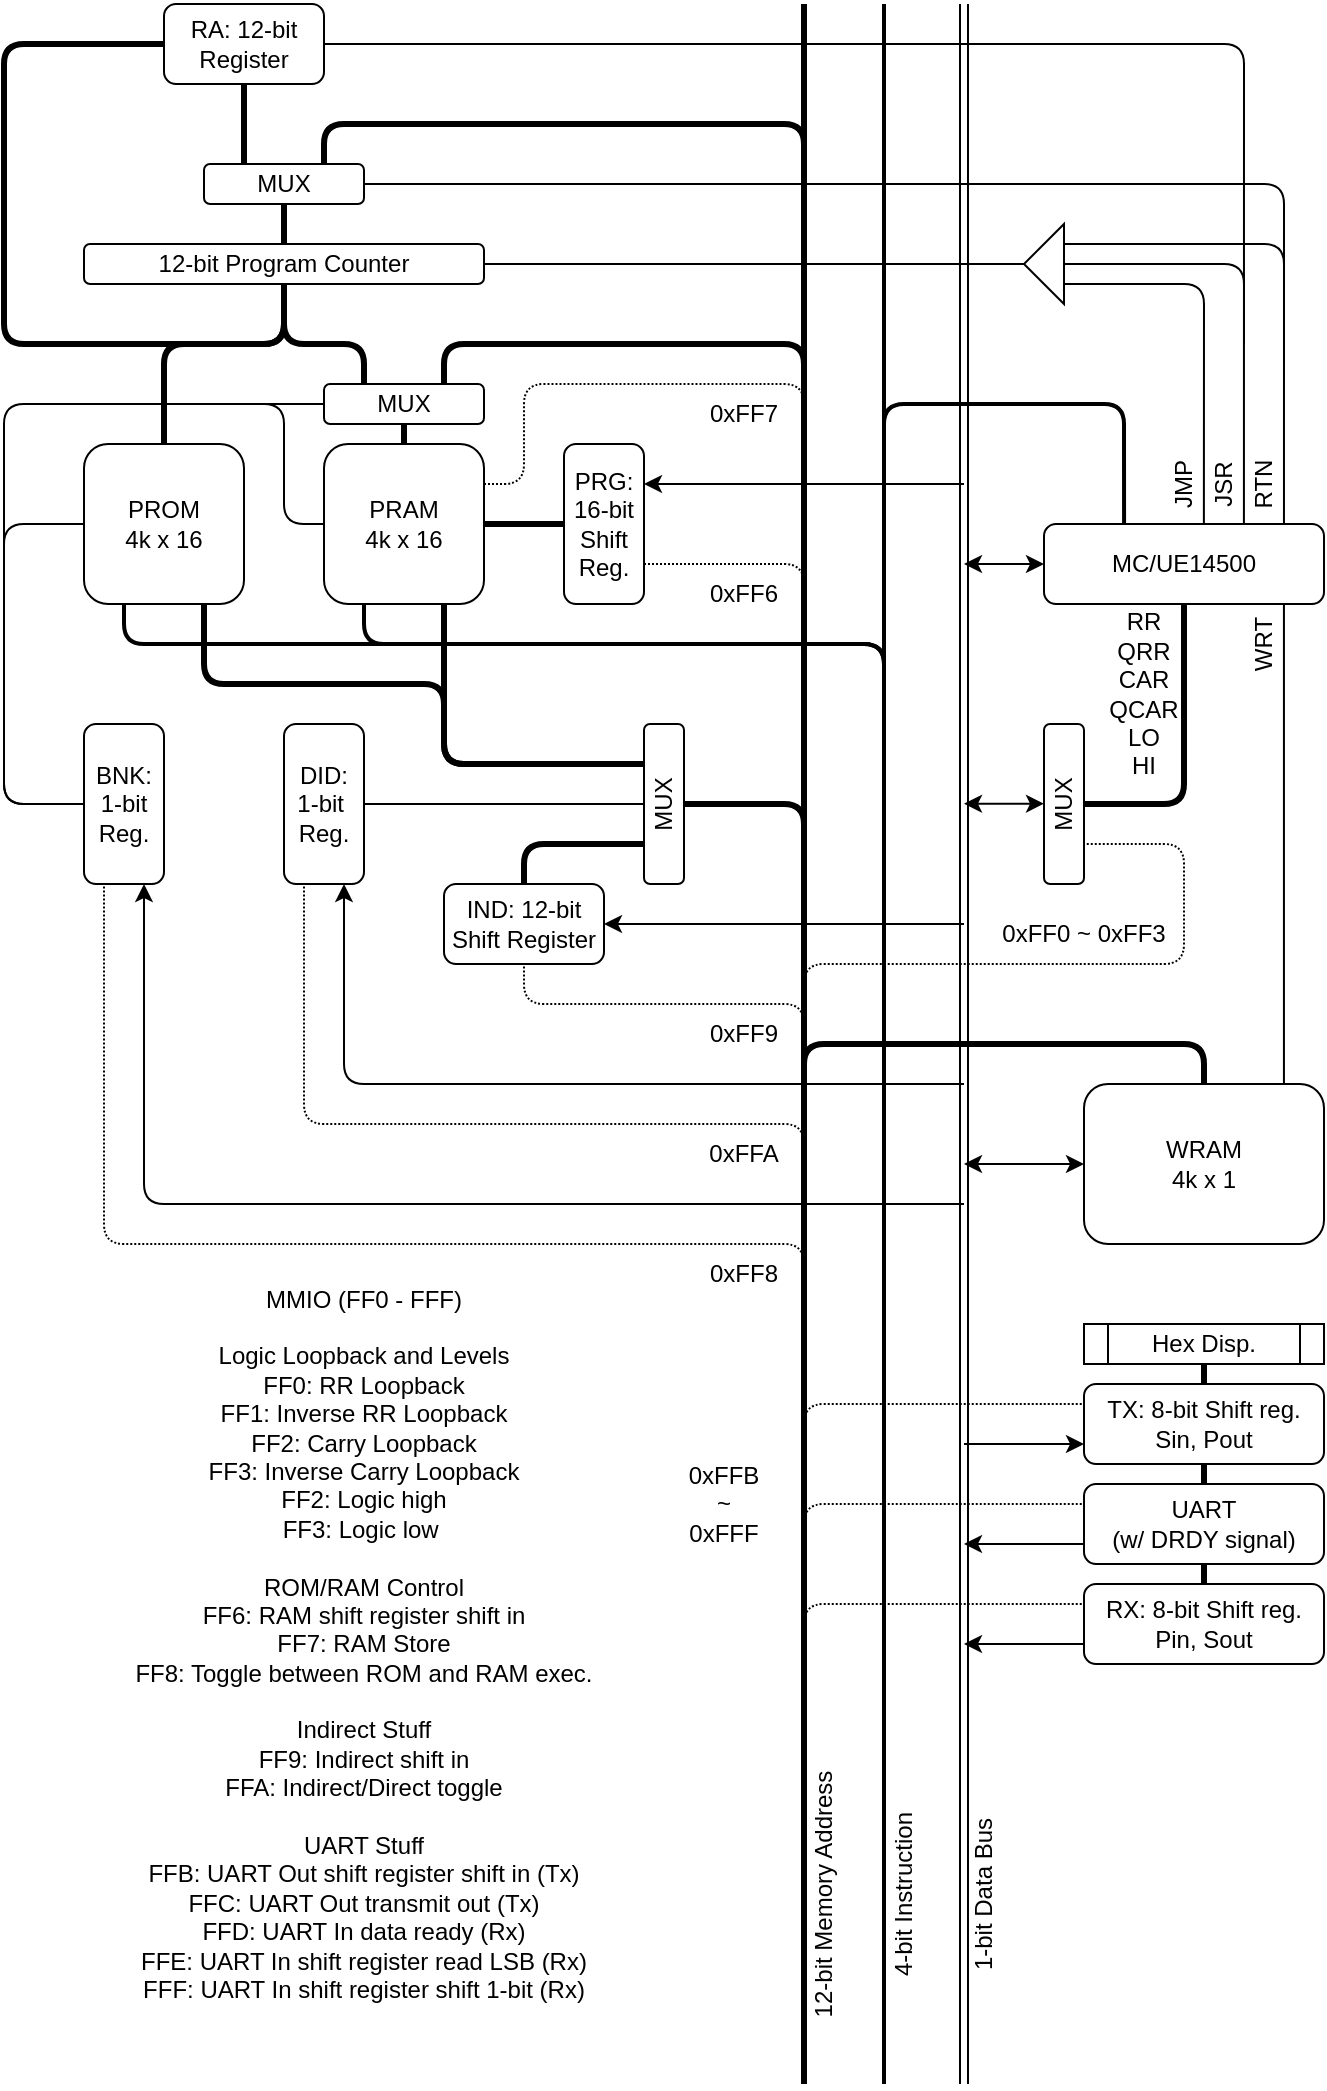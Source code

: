 <mxfile version="19.0.3" type="device"><diagram id="I-YkZ5LdBHCHRvH_3mA0" name="Page-1"><mxGraphModel dx="1422" dy="865" grid="1" gridSize="10" guides="1" tooltips="1" connect="1" arrows="1" fold="1" page="1" pageScale="1" pageWidth="1654" pageHeight="1169" math="0" shadow="0"><root><mxCell id="0"/><mxCell id="1" parent="0"/><mxCell id="tXuFLTujib4V-xZhIFWW-40" value="MMIO (FF0 - FFF)&lt;br&gt;&lt;br&gt;Logic Loopback and Levels&lt;br&gt;FF0: RR Loopback&lt;br&gt;FF1: Inverse RR Loopback&lt;br&gt;FF2: Carry Loopback&lt;br&gt;FF3: Inverse Carry Loopback&lt;br&gt;FF2: Logic high&lt;br&gt;FF3: Logic low&amp;nbsp;&lt;br&gt;&lt;br&gt;ROM/RAM Control&lt;br&gt;FF6: RAM shift register shift in&lt;br&gt;FF7: RAM Store&lt;br&gt;FF8: Toggle between ROM and RAM exec.&lt;br&gt;&lt;br&gt;Indirect Stuff&lt;br&gt;FF9: Indirect shift in&lt;br&gt;FFA: Indirect/Direct toggle&lt;br&gt;&lt;br&gt;UART Stuff&lt;br&gt;FFB: UART Out shift register shift in (Tx)&lt;br&gt;FFC: UART Out transmit out (Tx)&lt;br&gt;FFD: UART In data ready (Rx)&lt;br&gt;FFE: UART In shift register read LSB (Rx)&lt;br&gt;FFF: UART In shift register shift 1-bit (Rx)" style="text;html=1;strokeColor=none;fillColor=none;align=center;verticalAlign=middle;whiteSpace=wrap;rounded=0;" parent="1" vertex="1"><mxGeometry x="350" y="700" width="260" height="360" as="geometry"/></mxCell><mxCell id="Zpc0e7x7zAjpCcmB9SvX-1" value="PROM&lt;br&gt;4k x 16" style="rounded=1;whiteSpace=wrap;html=1;" parent="1" vertex="1"><mxGeometry x="340" y="280" width="80" height="80" as="geometry"/></mxCell><mxCell id="Zpc0e7x7zAjpCcmB9SvX-3" value="PRAM&lt;br&gt;4k x 16" style="rounded=1;whiteSpace=wrap;html=1;" parent="1" vertex="1"><mxGeometry x="460" y="280" width="80" height="80" as="geometry"/></mxCell><mxCell id="Zpc0e7x7zAjpCcmB9SvX-5" value="12-bit Program Counter" style="rounded=1;whiteSpace=wrap;html=1;" parent="1" vertex="1"><mxGeometry x="340" y="180" width="200" height="20" as="geometry"/></mxCell><mxCell id="Zpc0e7x7zAjpCcmB9SvX-7" value="RA: 12-bit Register" style="rounded=1;whiteSpace=wrap;html=1;" parent="1" vertex="1"><mxGeometry x="380" y="60" width="80" height="40" as="geometry"/></mxCell><mxCell id="Zpc0e7x7zAjpCcmB9SvX-23" value="" style="endArrow=none;html=1;rounded=1;strokeWidth=2;" parent="1" edge="1"><mxGeometry width="50" height="50" relative="1" as="geometry"><mxPoint x="740" y="60" as="sourcePoint"/><mxPoint x="740" y="1100" as="targetPoint"/><Array as="points"/></mxGeometry></mxCell><mxCell id="Zpc0e7x7zAjpCcmB9SvX-24" value="4-bit Instruction" style="text;html=1;strokeColor=none;fillColor=none;align=center;verticalAlign=middle;whiteSpace=wrap;rounded=0;rotation=-90;" parent="1" vertex="1"><mxGeometry x="660" y="990" width="180" height="30" as="geometry"/></mxCell><mxCell id="Zpc0e7x7zAjpCcmB9SvX-25" value="IND: 12-bit Shift Register" style="rounded=1;whiteSpace=wrap;html=1;" parent="1" vertex="1"><mxGeometry x="520" y="500" width="80" height="40" as="geometry"/></mxCell><mxCell id="Zpc0e7x7zAjpCcmB9SvX-26" value="" style="endArrow=none;html=1;rounded=1;strokeWidth=3;" parent="1" edge="1"><mxGeometry width="50" height="50" relative="1" as="geometry"><mxPoint x="700" y="1100" as="sourcePoint"/><mxPoint x="700" y="60" as="targetPoint"/><Array as="points"/></mxGeometry></mxCell><mxCell id="Zpc0e7x7zAjpCcmB9SvX-27" value="12-bit Memory Address" style="text;html=1;strokeColor=none;fillColor=none;align=center;verticalAlign=middle;whiteSpace=wrap;rounded=0;rotation=-90;" parent="1" vertex="1"><mxGeometry x="620" y="990" width="180" height="30" as="geometry"/></mxCell><mxCell id="Zpc0e7x7zAjpCcmB9SvX-29" value="" style="shape=link;html=1;rounded=1;strokeWidth=1;" parent="1" edge="1"><mxGeometry width="100" relative="1" as="geometry"><mxPoint x="780" y="1100" as="sourcePoint"/><mxPoint x="780" y="60" as="targetPoint"/><Array as="points"/></mxGeometry></mxCell><mxCell id="Zpc0e7x7zAjpCcmB9SvX-30" value="1-bit Data Bus" style="text;html=1;strokeColor=none;fillColor=none;align=center;verticalAlign=middle;whiteSpace=wrap;rounded=0;rotation=-90;" parent="1" vertex="1"><mxGeometry x="700" y="990" width="180" height="30" as="geometry"/></mxCell><mxCell id="Zpc0e7x7zAjpCcmB9SvX-33" value="" style="endArrow=none;html=1;rounded=1;strokeWidth=3;entryX=0.5;entryY=1;entryDx=0;entryDy=0;exitX=0.5;exitY=0;exitDx=0;exitDy=0;" parent="1" source="Zpc0e7x7zAjpCcmB9SvX-1" target="Zpc0e7x7zAjpCcmB9SvX-5" edge="1"><mxGeometry width="50" height="50" relative="1" as="geometry"><mxPoint x="310" y="200" as="sourcePoint"/><mxPoint x="360" y="150" as="targetPoint"/><Array as="points"><mxPoint x="380" y="230"/><mxPoint x="440" y="230"/></Array></mxGeometry></mxCell><mxCell id="Zpc0e7x7zAjpCcmB9SvX-34" value="" style="endArrow=none;html=1;rounded=1;strokeWidth=3;entryX=0.5;entryY=1;entryDx=0;entryDy=0;exitX=0.25;exitY=0;exitDx=0;exitDy=0;" parent="1" source="Zpc0e7x7zAjpCcmB9SvX-35" target="Zpc0e7x7zAjpCcmB9SvX-5" edge="1"><mxGeometry width="50" height="50" relative="1" as="geometry"><mxPoint x="480" y="240" as="sourcePoint"/><mxPoint x="420" y="220" as="targetPoint"/><Array as="points"><mxPoint x="480" y="230"/><mxPoint x="440" y="230"/></Array></mxGeometry></mxCell><mxCell id="Zpc0e7x7zAjpCcmB9SvX-35" value="MUX" style="rounded=1;whiteSpace=wrap;html=1;" parent="1" vertex="1"><mxGeometry x="460" y="250" width="80" height="20" as="geometry"/></mxCell><mxCell id="Zpc0e7x7zAjpCcmB9SvX-36" value="" style="endArrow=none;html=1;rounded=1;strokeWidth=3;entryX=0.5;entryY=1;entryDx=0;entryDy=0;" parent="1" source="Zpc0e7x7zAjpCcmB9SvX-3" target="Zpc0e7x7zAjpCcmB9SvX-35" edge="1"><mxGeometry width="50" height="50" relative="1" as="geometry"><mxPoint x="400" y="270" as="sourcePoint"/><mxPoint x="450" y="220" as="targetPoint"/></mxGeometry></mxCell><mxCell id="Zpc0e7x7zAjpCcmB9SvX-37" value="" style="endArrow=none;html=1;rounded=1;strokeWidth=3;exitX=0.75;exitY=0;exitDx=0;exitDy=0;" parent="1" source="Zpc0e7x7zAjpCcmB9SvX-35" edge="1"><mxGeometry width="50" height="50" relative="1" as="geometry"><mxPoint x="670" y="270" as="sourcePoint"/><mxPoint x="700" y="250" as="targetPoint"/><Array as="points"><mxPoint x="520" y="230"/><mxPoint x="700" y="230"/></Array></mxGeometry></mxCell><mxCell id="Zpc0e7x7zAjpCcmB9SvX-38" value="MUX" style="rounded=1;whiteSpace=wrap;html=1;" parent="1" vertex="1"><mxGeometry x="400" y="140" width="80" height="20" as="geometry"/></mxCell><mxCell id="Zpc0e7x7zAjpCcmB9SvX-39" value="" style="endArrow=none;html=1;rounded=1;strokeWidth=3;exitX=0.75;exitY=0;exitDx=0;exitDy=0;" parent="1" source="Zpc0e7x7zAjpCcmB9SvX-38" edge="1"><mxGeometry width="50" height="50" relative="1" as="geometry"><mxPoint x="610" y="240" as="sourcePoint"/><mxPoint x="700" y="160" as="targetPoint"/><Array as="points"><mxPoint x="460" y="120"/><mxPoint x="700" y="120"/></Array></mxGeometry></mxCell><mxCell id="Zpc0e7x7zAjpCcmB9SvX-40" value="" style="endArrow=none;html=1;rounded=1;strokeWidth=3;entryX=0.5;entryY=1;entryDx=0;entryDy=0;" parent="1" source="Zpc0e7x7zAjpCcmB9SvX-5" target="Zpc0e7x7zAjpCcmB9SvX-38" edge="1"><mxGeometry width="50" height="50" relative="1" as="geometry"><mxPoint x="530" y="240" as="sourcePoint"/><mxPoint x="580" y="190" as="targetPoint"/></mxGeometry></mxCell><mxCell id="Zpc0e7x7zAjpCcmB9SvX-41" value="" style="endArrow=none;html=1;rounded=1;strokeWidth=3;entryX=0.5;entryY=1;entryDx=0;entryDy=0;exitX=0;exitY=0.5;exitDx=0;exitDy=0;" parent="1" source="Zpc0e7x7zAjpCcmB9SvX-7" target="Zpc0e7x7zAjpCcmB9SvX-5" edge="1"><mxGeometry width="50" height="50" relative="1" as="geometry"><mxPoint x="360" y="230" as="sourcePoint"/><mxPoint x="300" y="290" as="targetPoint"/><Array as="points"><mxPoint x="300" y="80"/><mxPoint x="300" y="230"/><mxPoint x="440" y="230"/></Array></mxGeometry></mxCell><mxCell id="Zpc0e7x7zAjpCcmB9SvX-43" value="BNK:&lt;br&gt;1-bit Reg." style="rounded=1;whiteSpace=wrap;html=1;" parent="1" vertex="1"><mxGeometry x="340" y="420" width="40" height="80" as="geometry"/></mxCell><mxCell id="Zpc0e7x7zAjpCcmB9SvX-46" value="" style="endArrow=classic;html=1;rounded=1;strokeWidth=1;entryX=1;entryY=0.5;entryDx=0;entryDy=0;" parent="1" target="Zpc0e7x7zAjpCcmB9SvX-25" edge="1"><mxGeometry width="50" height="50" relative="1" as="geometry"><mxPoint x="780" y="520" as="sourcePoint"/><mxPoint x="790" y="420" as="targetPoint"/><Array as="points"/></mxGeometry></mxCell><mxCell id="Zpc0e7x7zAjpCcmB9SvX-47" value="" style="endArrow=none;html=1;rounded=1;strokeWidth=2;entryX=0.25;entryY=1;entryDx=0;entryDy=0;" parent="1" target="Zpc0e7x7zAjpCcmB9SvX-3" edge="1"><mxGeometry width="50" height="50" relative="1" as="geometry"><mxPoint x="740" y="440" as="sourcePoint"/><mxPoint x="790" y="320" as="targetPoint"/><Array as="points"><mxPoint x="740" y="380"/><mxPoint x="480" y="380"/></Array></mxGeometry></mxCell><mxCell id="Zpc0e7x7zAjpCcmB9SvX-48" value="" style="endArrow=none;html=1;rounded=1;strokeWidth=2;entryX=0.25;entryY=1;entryDx=0;entryDy=0;" parent="1" target="Zpc0e7x7zAjpCcmB9SvX-1" edge="1"><mxGeometry width="50" height="50" relative="1" as="geometry"><mxPoint x="740" y="440" as="sourcePoint"/><mxPoint x="790" y="320" as="targetPoint"/><Array as="points"><mxPoint x="740" y="380"/><mxPoint x="360" y="380"/></Array></mxGeometry></mxCell><mxCell id="Zpc0e7x7zAjpCcmB9SvX-49" value="" style="endArrow=none;html=1;rounded=1;strokeWidth=3;entryX=0.75;entryY=1;entryDx=0;entryDy=0;exitX=0;exitY=0.25;exitDx=0;exitDy=0;" parent="1" source="Zpc0e7x7zAjpCcmB9SvX-50" target="Zpc0e7x7zAjpCcmB9SvX-3" edge="1"><mxGeometry width="50" height="50" relative="1" as="geometry"><mxPoint x="540" y="440" as="sourcePoint"/><mxPoint x="670" y="320" as="targetPoint"/><Array as="points"><mxPoint x="520" y="440"/></Array></mxGeometry></mxCell><mxCell id="Zpc0e7x7zAjpCcmB9SvX-50" value="MUX" style="rounded=1;whiteSpace=wrap;html=1;horizontal=0;" parent="1" vertex="1"><mxGeometry x="620" y="420" width="20" height="80" as="geometry"/></mxCell><mxCell id="Zpc0e7x7zAjpCcmB9SvX-51" value="" style="endArrow=none;html=1;rounded=1;strokeWidth=3;entryX=0;entryY=0.25;entryDx=0;entryDy=0;exitX=0.75;exitY=1;exitDx=0;exitDy=0;" parent="1" source="Zpc0e7x7zAjpCcmB9SvX-1" target="Zpc0e7x7zAjpCcmB9SvX-50" edge="1"><mxGeometry width="50" height="50" relative="1" as="geometry"><mxPoint x="620" y="370" as="sourcePoint"/><mxPoint x="670" y="320" as="targetPoint"/><Array as="points"><mxPoint x="400" y="400"/><mxPoint x="520" y="400"/><mxPoint x="520" y="440"/></Array></mxGeometry></mxCell><mxCell id="Zpc0e7x7zAjpCcmB9SvX-52" value="" style="endArrow=none;html=1;rounded=1;strokeWidth=3;entryX=0.5;entryY=0;entryDx=0;entryDy=0;exitX=0;exitY=0.75;exitDx=0;exitDy=0;" parent="1" source="Zpc0e7x7zAjpCcmB9SvX-50" target="Zpc0e7x7zAjpCcmB9SvX-25" edge="1"><mxGeometry width="50" height="50" relative="1" as="geometry"><mxPoint x="720" y="370" as="sourcePoint"/><mxPoint x="770" y="320" as="targetPoint"/><Array as="points"><mxPoint x="560" y="480"/></Array></mxGeometry></mxCell><mxCell id="Zpc0e7x7zAjpCcmB9SvX-53" value="" style="endArrow=none;html=1;rounded=1;strokeWidth=3;exitX=1;exitY=0.5;exitDx=0;exitDy=0;" parent="1" source="Zpc0e7x7zAjpCcmB9SvX-50" edge="1"><mxGeometry width="50" height="50" relative="1" as="geometry"><mxPoint x="740" y="370" as="sourcePoint"/><mxPoint x="700" y="480" as="targetPoint"/><Array as="points"><mxPoint x="700" y="460"/></Array></mxGeometry></mxCell><mxCell id="Zpc0e7x7zAjpCcmB9SvX-54" value="MC/UE14500" style="rounded=1;whiteSpace=wrap;html=1;" parent="1" vertex="1"><mxGeometry x="820" y="320" width="140" height="40" as="geometry"/></mxCell><mxCell id="Zpc0e7x7zAjpCcmB9SvX-55" value="" style="endArrow=classic;startArrow=classic;html=1;strokeWidth=1;entryX=0;entryY=0.5;entryDx=0;entryDy=0;" parent="1" target="Zpc0e7x7zAjpCcmB9SvX-54" edge="1"><mxGeometry width="50" height="50" relative="1" as="geometry"><mxPoint x="780" y="340" as="sourcePoint"/><mxPoint x="110" y="110" as="targetPoint"/></mxGeometry></mxCell><mxCell id="Zpc0e7x7zAjpCcmB9SvX-57" value="" style="endArrow=none;html=1;rounded=1;strokeWidth=1;entryX=1;entryY=0.5;entryDx=0;entryDy=0;exitX=0.857;exitY=0;exitDx=0;exitDy=0;exitPerimeter=0;" parent="1" source="Zpc0e7x7zAjpCcmB9SvX-54" target="Zpc0e7x7zAjpCcmB9SvX-38" edge="1"><mxGeometry width="50" height="50" relative="1" as="geometry"><mxPoint x="940" y="310" as="sourcePoint"/><mxPoint x="510" y="120" as="targetPoint"/><Array as="points"><mxPoint x="940" y="150"/></Array></mxGeometry></mxCell><mxCell id="Zpc0e7x7zAjpCcmB9SvX-58" value="" style="triangle;whiteSpace=wrap;html=1;rotation=-180;" parent="1" vertex="1"><mxGeometry x="810" y="170" width="20" height="40" as="geometry"/></mxCell><mxCell id="Zpc0e7x7zAjpCcmB9SvX-59" value="" style="endArrow=none;html=1;rounded=1;strokeWidth=1;exitX=1;exitY=0.5;exitDx=0;exitDy=0;" parent="1" source="Zpc0e7x7zAjpCcmB9SvX-5" target="Zpc0e7x7zAjpCcmB9SvX-58" edge="1"><mxGeometry width="50" height="50" relative="1" as="geometry"><mxPoint x="460" y="170" as="sourcePoint"/><mxPoint x="510" y="120" as="targetPoint"/></mxGeometry></mxCell><mxCell id="Zpc0e7x7zAjpCcmB9SvX-60" value="" style="endArrow=none;html=1;rounded=1;strokeWidth=1;entryX=0;entryY=0.75;entryDx=0;entryDy=0;" parent="1" target="Zpc0e7x7zAjpCcmB9SvX-58" edge="1"><mxGeometry width="50" height="50" relative="1" as="geometry"><mxPoint x="940" y="240" as="sourcePoint"/><mxPoint x="930" y="190" as="targetPoint"/><Array as="points"><mxPoint x="940" y="180"/></Array></mxGeometry></mxCell><mxCell id="Zpc0e7x7zAjpCcmB9SvX-61" value="" style="endArrow=none;html=1;rounded=1;strokeWidth=3;entryX=0.25;entryY=0;entryDx=0;entryDy=0;exitX=0.5;exitY=1;exitDx=0;exitDy=0;" parent="1" source="Zpc0e7x7zAjpCcmB9SvX-7" target="Zpc0e7x7zAjpCcmB9SvX-38" edge="1"><mxGeometry width="50" height="50" relative="1" as="geometry"><mxPoint x="430" y="220" as="sourcePoint"/><mxPoint x="480" y="170" as="targetPoint"/></mxGeometry></mxCell><mxCell id="Zpc0e7x7zAjpCcmB9SvX-62" value="" style="endArrow=none;html=1;rounded=1;strokeWidth=1;entryX=1;entryY=0.5;entryDx=0;entryDy=0;exitX=0.714;exitY=0;exitDx=0;exitDy=0;exitPerimeter=0;" parent="1" source="Zpc0e7x7zAjpCcmB9SvX-54" target="Zpc0e7x7zAjpCcmB9SvX-7" edge="1"><mxGeometry width="50" height="50" relative="1" as="geometry"><mxPoint x="920" y="310" as="sourcePoint"/><mxPoint x="600" y="170" as="targetPoint"/><Array as="points"><mxPoint x="920" y="80"/></Array></mxGeometry></mxCell><mxCell id="Zpc0e7x7zAjpCcmB9SvX-63" value="" style="endArrow=none;html=1;rounded=1;strokeWidth=1;entryX=0;entryY=0.5;entryDx=0;entryDy=0;" parent="1" target="Zpc0e7x7zAjpCcmB9SvX-58" edge="1"><mxGeometry width="50" height="50" relative="1" as="geometry"><mxPoint x="920" y="230" as="sourcePoint"/><mxPoint x="810" y="200" as="targetPoint"/><Array as="points"><mxPoint x="920" y="190"/></Array></mxGeometry></mxCell><mxCell id="Zpc0e7x7zAjpCcmB9SvX-64" value="" style="endArrow=none;html=1;rounded=1;strokeWidth=1;entryX=0;entryY=0.25;entryDx=0;entryDy=0;exitX=0.571;exitY=0;exitDx=0;exitDy=0;exitPerimeter=0;" parent="1" source="Zpc0e7x7zAjpCcmB9SvX-54" target="Zpc0e7x7zAjpCcmB9SvX-58" edge="1"><mxGeometry width="50" height="50" relative="1" as="geometry"><mxPoint x="900" y="310" as="sourcePoint"/><mxPoint x="810" y="200" as="targetPoint"/><Array as="points"><mxPoint x="900" y="200"/></Array></mxGeometry></mxCell><mxCell id="Zpc0e7x7zAjpCcmB9SvX-65" value="JMP" style="text;html=1;strokeColor=none;fillColor=none;align=center;verticalAlign=middle;whiteSpace=wrap;rounded=0;rotation=-90;" parent="1" vertex="1"><mxGeometry x="870" y="290" width="40" height="20" as="geometry"/></mxCell><mxCell id="Zpc0e7x7zAjpCcmB9SvX-66" value="JSR" style="text;html=1;strokeColor=none;fillColor=none;align=center;verticalAlign=middle;whiteSpace=wrap;rounded=0;rotation=-90;" parent="1" vertex="1"><mxGeometry x="890" y="290" width="40" height="20" as="geometry"/></mxCell><mxCell id="Zpc0e7x7zAjpCcmB9SvX-67" value="RTN" style="text;html=1;strokeColor=none;fillColor=none;align=center;verticalAlign=middle;whiteSpace=wrap;rounded=0;rotation=-90;" parent="1" vertex="1"><mxGeometry x="910" y="290" width="40" height="20" as="geometry"/></mxCell><mxCell id="Zpc0e7x7zAjpCcmB9SvX-68" value="" style="endArrow=none;html=1;rounded=1;strokeWidth=1;exitX=0;exitY=0.5;exitDx=0;exitDy=0;entryX=0;entryY=0.5;entryDx=0;entryDy=0;" parent="1" source="Zpc0e7x7zAjpCcmB9SvX-43" target="Zpc0e7x7zAjpCcmB9SvX-1" edge="1"><mxGeometry width="50" height="50" relative="1" as="geometry"><mxPoint x="370" y="180" as="sourcePoint"/><mxPoint x="420" y="130" as="targetPoint"/><Array as="points"><mxPoint x="300" y="460"/><mxPoint x="300" y="320"/></Array></mxGeometry></mxCell><mxCell id="Zpc0e7x7zAjpCcmB9SvX-69" value="" style="endArrow=none;html=1;rounded=1;strokeWidth=1;entryX=0;entryY=0.5;entryDx=0;entryDy=0;exitX=0;exitY=0.5;exitDx=0;exitDy=0;" parent="1" source="Zpc0e7x7zAjpCcmB9SvX-43" target="Zpc0e7x7zAjpCcmB9SvX-35" edge="1"><mxGeometry width="50" height="50" relative="1" as="geometry"><mxPoint x="290" y="430" as="sourcePoint"/><mxPoint x="400" y="210" as="targetPoint"/><Array as="points"><mxPoint x="300" y="460"/><mxPoint x="300" y="260"/></Array></mxGeometry></mxCell><mxCell id="Zpc0e7x7zAjpCcmB9SvX-70" value="" style="endArrow=none;html=1;rounded=1;strokeWidth=1;entryX=0;entryY=0.5;entryDx=0;entryDy=0;" parent="1" target="Zpc0e7x7zAjpCcmB9SvX-3" edge="1"><mxGeometry width="50" height="50" relative="1" as="geometry"><mxPoint x="420" y="260" as="sourcePoint"/><mxPoint x="450" y="330" as="targetPoint"/><Array as="points"><mxPoint x="440" y="260"/><mxPoint x="440" y="320"/></Array></mxGeometry></mxCell><mxCell id="Zpc0e7x7zAjpCcmB9SvX-71" value="" style="endArrow=classic;html=1;rounded=1;strokeWidth=1;entryX=0.75;entryY=1;entryDx=0;entryDy=0;" parent="1" target="Zpc0e7x7zAjpCcmB9SvX-43" edge="1"><mxGeometry width="50" height="50" relative="1" as="geometry"><mxPoint x="780" y="660" as="sourcePoint"/><mxPoint x="540" y="410" as="targetPoint"/><Array as="points"><mxPoint x="370" y="660"/></Array></mxGeometry></mxCell><mxCell id="Zpc0e7x7zAjpCcmB9SvX-72" value="" style="endArrow=none;html=1;rounded=1;strokeWidth=1;entryX=0.25;entryY=1;entryDx=0;entryDy=0;dashed=1;dashPattern=1 1;" parent="1" target="Zpc0e7x7zAjpCcmB9SvX-43" edge="1"><mxGeometry width="50" height="50" relative="1" as="geometry"><mxPoint x="700" y="720" as="sourcePoint"/><mxPoint x="540" y="410" as="targetPoint"/><Array as="points"><mxPoint x="700" y="680"/><mxPoint x="350" y="680"/></Array></mxGeometry></mxCell><mxCell id="Zpc0e7x7zAjpCcmB9SvX-73" value="0xFF8" style="text;html=1;strokeColor=none;fillColor=none;align=center;verticalAlign=middle;whiteSpace=wrap;rounded=0;" parent="1" vertex="1"><mxGeometry x="640" y="680" width="60" height="30" as="geometry"/></mxCell><mxCell id="Zpc0e7x7zAjpCcmB9SvX-75" value="DID:&lt;br&gt;1-bit&amp;nbsp; Reg." style="rounded=1;whiteSpace=wrap;html=1;" parent="1" vertex="1"><mxGeometry x="440" y="420" width="40" height="80" as="geometry"/></mxCell><mxCell id="Zpc0e7x7zAjpCcmB9SvX-76" value="" style="endArrow=none;html=1;rounded=1;strokeWidth=1;entryX=0;entryY=0.5;entryDx=0;entryDy=0;exitX=1;exitY=0.5;exitDx=0;exitDy=0;" parent="1" source="Zpc0e7x7zAjpCcmB9SvX-75" target="Zpc0e7x7zAjpCcmB9SvX-50" edge="1"><mxGeometry width="50" height="50" relative="1" as="geometry"><mxPoint x="510" y="460" as="sourcePoint"/><mxPoint x="500" y="410" as="targetPoint"/></mxGeometry></mxCell><mxCell id="Zpc0e7x7zAjpCcmB9SvX-77" value="" style="endArrow=classic;html=1;rounded=1;strokeWidth=1;entryX=0.75;entryY=1;entryDx=0;entryDy=0;" parent="1" target="Zpc0e7x7zAjpCcmB9SvX-75" edge="1"><mxGeometry width="50" height="50" relative="1" as="geometry"><mxPoint x="780" y="600" as="sourcePoint"/><mxPoint x="530" y="460" as="targetPoint"/><Array as="points"><mxPoint x="470" y="600"/></Array></mxGeometry></mxCell><mxCell id="Zpc0e7x7zAjpCcmB9SvX-78" value="" style="endArrow=none;html=1;rounded=1;strokeWidth=1;entryX=0.25;entryY=1;entryDx=0;entryDy=0;dashed=1;dashPattern=1 1;" parent="1" target="Zpc0e7x7zAjpCcmB9SvX-75" edge="1"><mxGeometry width="50" height="50" relative="1" as="geometry"><mxPoint x="700" y="640" as="sourcePoint"/><mxPoint x="710" y="470" as="targetPoint"/><Array as="points"><mxPoint x="700" y="620"/><mxPoint x="450" y="620"/></Array></mxGeometry></mxCell><mxCell id="Zpc0e7x7zAjpCcmB9SvX-79" value="0xFFA" style="text;html=1;strokeColor=none;fillColor=none;align=center;verticalAlign=middle;whiteSpace=wrap;rounded=0;" parent="1" vertex="1"><mxGeometry x="640" y="620" width="60" height="30" as="geometry"/></mxCell><mxCell id="Zpc0e7x7zAjpCcmB9SvX-80" value="" style="endArrow=none;dashed=1;html=1;rounded=1;dashPattern=1 1;strokeWidth=1;entryX=0.5;entryY=1;entryDx=0;entryDy=0;" parent="1" target="Zpc0e7x7zAjpCcmB9SvX-25" edge="1"><mxGeometry width="50" height="50" relative="1" as="geometry"><mxPoint x="700" y="590" as="sourcePoint"/><mxPoint x="770" y="560" as="targetPoint"/><Array as="points"><mxPoint x="700" y="560"/><mxPoint x="560" y="560"/></Array></mxGeometry></mxCell><mxCell id="Zpc0e7x7zAjpCcmB9SvX-81" value="0xFF9" style="text;html=1;strokeColor=none;fillColor=none;align=center;verticalAlign=middle;whiteSpace=wrap;rounded=0;" parent="1" vertex="1"><mxGeometry x="640" y="560" width="60" height="30" as="geometry"/></mxCell><mxCell id="Zpc0e7x7zAjpCcmB9SvX-82" value="MUX" style="rounded=1;whiteSpace=wrap;html=1;horizontal=0;" parent="1" vertex="1"><mxGeometry x="820" y="420" width="20" height="80" as="geometry"/></mxCell><mxCell id="Zpc0e7x7zAjpCcmB9SvX-83" value="" style="endArrow=classic;startArrow=classic;html=1;strokeWidth=1;entryX=0;entryY=0.5;entryDx=0;entryDy=0;" parent="1" edge="1"><mxGeometry width="50" height="50" relative="1" as="geometry"><mxPoint x="780" y="459.86" as="sourcePoint"/><mxPoint x="820" y="459.86" as="targetPoint"/></mxGeometry></mxCell><mxCell id="Zpc0e7x7zAjpCcmB9SvX-84" value="" style="endArrow=none;html=1;rounded=1;strokeWidth=3;entryX=0.5;entryY=1;entryDx=0;entryDy=0;exitX=1;exitY=0.5;exitDx=0;exitDy=0;" parent="1" source="Zpc0e7x7zAjpCcmB9SvX-82" target="Zpc0e7x7zAjpCcmB9SvX-54" edge="1"><mxGeometry width="50" height="50" relative="1" as="geometry"><mxPoint x="860" y="500" as="sourcePoint"/><mxPoint x="910" y="450" as="targetPoint"/><Array as="points"><mxPoint x="890" y="460"/></Array></mxGeometry></mxCell><mxCell id="Zpc0e7x7zAjpCcmB9SvX-85" value="RR&lt;br&gt;QRR&lt;br&gt;CAR&lt;br&gt;QCAR&lt;br&gt;LO&lt;br&gt;HI" style="text;html=1;strokeColor=none;fillColor=none;align=center;verticalAlign=middle;whiteSpace=wrap;rounded=0;" parent="1" vertex="1"><mxGeometry x="840" y="360" width="60" height="90" as="geometry"/></mxCell><mxCell id="Zpc0e7x7zAjpCcmB9SvX-86" value="" style="endArrow=none;dashed=1;html=1;rounded=1;strokeWidth=1;dashPattern=1 1;entryX=1;entryY=0.75;entryDx=0;entryDy=0;" parent="1" target="Zpc0e7x7zAjpCcmB9SvX-82" edge="1"><mxGeometry width="50" height="50" relative="1" as="geometry"><mxPoint x="700" y="560" as="sourcePoint"/><mxPoint x="890" y="530" as="targetPoint"/><Array as="points"><mxPoint x="700" y="540"/><mxPoint x="890" y="540"/><mxPoint x="890" y="480"/></Array></mxGeometry></mxCell><mxCell id="Zpc0e7x7zAjpCcmB9SvX-88" value="0xFF0 ~ 0xFF3" style="text;html=1;strokeColor=none;fillColor=none;align=center;verticalAlign=middle;whiteSpace=wrap;rounded=0;" parent="1" vertex="1"><mxGeometry x="790" y="510" width="100" height="30" as="geometry"/></mxCell><mxCell id="Zpc0e7x7zAjpCcmB9SvX-89" value="WRAM &lt;br&gt;4k x 1" style="rounded=1;whiteSpace=wrap;html=1;" parent="1" vertex="1"><mxGeometry x="840" y="600" width="120" height="80" as="geometry"/></mxCell><mxCell id="Zpc0e7x7zAjpCcmB9SvX-90" value="" style="endArrow=none;html=1;rounded=1;strokeWidth=3;entryX=0.5;entryY=0;entryDx=0;entryDy=0;" parent="1" target="Zpc0e7x7zAjpCcmB9SvX-89" edge="1"><mxGeometry width="50" height="50" relative="1" as="geometry"><mxPoint x="700" y="620" as="sourcePoint"/><mxPoint x="750" y="570" as="targetPoint"/><Array as="points"><mxPoint x="700" y="580"/><mxPoint x="900" y="580"/></Array></mxGeometry></mxCell><mxCell id="Zpc0e7x7zAjpCcmB9SvX-91" value="" style="endArrow=classic;startArrow=classic;html=1;rounded=1;strokeWidth=1;entryX=0;entryY=0.5;entryDx=0;entryDy=0;" parent="1" target="Zpc0e7x7zAjpCcmB9SvX-89" edge="1"><mxGeometry width="50" height="50" relative="1" as="geometry"><mxPoint x="780" y="640" as="sourcePoint"/><mxPoint x="750" y="570" as="targetPoint"/></mxGeometry></mxCell><mxCell id="Zpc0e7x7zAjpCcmB9SvX-93" value="PRG: 16-bit Shift&lt;br&gt;Reg." style="rounded=1;whiteSpace=wrap;html=1;" parent="1" vertex="1"><mxGeometry x="580" y="280" width="40" height="80" as="geometry"/></mxCell><mxCell id="Zpc0e7x7zAjpCcmB9SvX-94" value="" style="endArrow=none;html=1;rounded=1;strokeWidth=3;entryX=0;entryY=0.5;entryDx=0;entryDy=0;exitX=1;exitY=0.5;exitDx=0;exitDy=0;" parent="1" source="Zpc0e7x7zAjpCcmB9SvX-3" target="Zpc0e7x7zAjpCcmB9SvX-93" edge="1"><mxGeometry width="50" height="50" relative="1" as="geometry"><mxPoint x="430" y="260" as="sourcePoint"/><mxPoint x="480" y="210" as="targetPoint"/></mxGeometry></mxCell><mxCell id="Zpc0e7x7zAjpCcmB9SvX-95" value="" style="endArrow=classic;html=1;rounded=1;strokeWidth=1;entryX=1;entryY=0.25;entryDx=0;entryDy=0;" parent="1" target="Zpc0e7x7zAjpCcmB9SvX-93" edge="1"><mxGeometry width="50" height="50" relative="1" as="geometry"><mxPoint x="780" y="300" as="sourcePoint"/><mxPoint x="570" y="350" as="targetPoint"/></mxGeometry></mxCell><mxCell id="Zpc0e7x7zAjpCcmB9SvX-96" value="" style="endArrow=none;dashed=1;html=1;rounded=1;strokeWidth=1;dashPattern=1 1;exitX=1;exitY=0.25;exitDx=0;exitDy=0;" parent="1" source="Zpc0e7x7zAjpCcmB9SvX-3" edge="1"><mxGeometry width="50" height="50" relative="1" as="geometry"><mxPoint x="560" y="300" as="sourcePoint"/><mxPoint x="700" y="270" as="targetPoint"/><Array as="points"><mxPoint x="560" y="300"/><mxPoint x="560" y="250"/><mxPoint x="700" y="250"/></Array></mxGeometry></mxCell><mxCell id="Zpc0e7x7zAjpCcmB9SvX-97" value="" style="endArrow=none;dashed=1;html=1;rounded=1;dashPattern=1 1;strokeWidth=1;exitX=1;exitY=0.75;exitDx=0;exitDy=0;" parent="1" source="Zpc0e7x7zAjpCcmB9SvX-93" edge="1"><mxGeometry width="50" height="50" relative="1" as="geometry"><mxPoint x="560" y="300" as="sourcePoint"/><mxPoint x="700" y="360" as="targetPoint"/><Array as="points"><mxPoint x="700" y="340"/></Array></mxGeometry></mxCell><mxCell id="Zpc0e7x7zAjpCcmB9SvX-98" value="0xFF6" style="text;html=1;strokeColor=none;fillColor=none;align=center;verticalAlign=middle;whiteSpace=wrap;rounded=0;" parent="1" vertex="1"><mxGeometry x="640" y="340" width="60" height="30" as="geometry"/></mxCell><mxCell id="Zpc0e7x7zAjpCcmB9SvX-99" value="0xFF7" style="text;html=1;strokeColor=none;fillColor=none;align=center;verticalAlign=middle;whiteSpace=wrap;rounded=0;" parent="1" vertex="1"><mxGeometry x="640" y="250" width="60" height="30" as="geometry"/></mxCell><mxCell id="Zpc0e7x7zAjpCcmB9SvX-100" value="" style="endArrow=none;html=1;rounded=1;strokeWidth=1;entryX=0.857;entryY=1;entryDx=0;entryDy=0;entryPerimeter=0;exitX=0.833;exitY=0;exitDx=0;exitDy=0;exitPerimeter=0;" parent="1" source="Zpc0e7x7zAjpCcmB9SvX-89" target="Zpc0e7x7zAjpCcmB9SvX-54" edge="1"><mxGeometry width="50" height="50" relative="1" as="geometry"><mxPoint x="940" y="580" as="sourcePoint"/><mxPoint x="870" y="430" as="targetPoint"/></mxGeometry></mxCell><mxCell id="Zpc0e7x7zAjpCcmB9SvX-101" value="WRT" style="text;html=1;strokeColor=none;fillColor=none;align=center;verticalAlign=middle;whiteSpace=wrap;rounded=0;rotation=-90;" parent="1" vertex="1"><mxGeometry x="910" y="370" width="40" height="20" as="geometry"/></mxCell><mxCell id="Zpc0e7x7zAjpCcmB9SvX-102" value="Hex Disp." style="shape=process;whiteSpace=wrap;html=1;backgroundOutline=1;" parent="1" vertex="1"><mxGeometry x="840" y="720" width="120" height="20" as="geometry"/></mxCell><mxCell id="Zpc0e7x7zAjpCcmB9SvX-103" value="TX: 8-bit Shift reg.&lt;br&gt;Sin, Pout" style="rounded=1;whiteSpace=wrap;html=1;" parent="1" vertex="1"><mxGeometry x="840" y="750" width="120" height="40" as="geometry"/></mxCell><mxCell id="Zpc0e7x7zAjpCcmB9SvX-104" value="RX: 8-bit Shift reg.&lt;br&gt;Pin, Sout" style="rounded=1;whiteSpace=wrap;html=1;" parent="1" vertex="1"><mxGeometry x="840" y="850" width="120" height="40" as="geometry"/></mxCell><mxCell id="Zpc0e7x7zAjpCcmB9SvX-105" value="UART&lt;br&gt;(w/ DRDY signal)" style="rounded=1;whiteSpace=wrap;html=1;" parent="1" vertex="1"><mxGeometry x="840" y="800" width="120" height="40" as="geometry"/></mxCell><mxCell id="Zpc0e7x7zAjpCcmB9SvX-106" value="" style="endArrow=none;html=1;strokeWidth=3;entryX=0.5;entryY=1;entryDx=0;entryDy=0;exitX=0.5;exitY=0;exitDx=0;exitDy=0;" parent="1" source="Zpc0e7x7zAjpCcmB9SvX-105" target="Zpc0e7x7zAjpCcmB9SvX-103" edge="1"><mxGeometry width="50" height="50" relative="1" as="geometry"><mxPoint x="980" y="800" as="sourcePoint"/><mxPoint x="1030" y="750" as="targetPoint"/></mxGeometry></mxCell><mxCell id="Zpc0e7x7zAjpCcmB9SvX-107" value="" style="endArrow=none;html=1;strokeWidth=3;entryX=0.5;entryY=0;entryDx=0;entryDy=0;exitX=0.5;exitY=1;exitDx=0;exitDy=0;" parent="1" source="Zpc0e7x7zAjpCcmB9SvX-105" target="Zpc0e7x7zAjpCcmB9SvX-104" edge="1"><mxGeometry width="50" height="50" relative="1" as="geometry"><mxPoint x="910" y="840.0" as="sourcePoint"/><mxPoint x="940" y="700" as="targetPoint"/></mxGeometry></mxCell><mxCell id="Zpc0e7x7zAjpCcmB9SvX-108" value="" style="endArrow=none;html=1;rounded=1;strokeWidth=3;entryX=0.5;entryY=1;entryDx=0;entryDy=0;exitX=0.5;exitY=0;exitDx=0;exitDy=0;" parent="1" source="Zpc0e7x7zAjpCcmB9SvX-103" target="Zpc0e7x7zAjpCcmB9SvX-102" edge="1"><mxGeometry width="50" height="50" relative="1" as="geometry"><mxPoint x="860" y="800" as="sourcePoint"/><mxPoint x="910" y="750" as="targetPoint"/></mxGeometry></mxCell><mxCell id="Zpc0e7x7zAjpCcmB9SvX-109" value="" style="endArrow=classic;html=1;rounded=1;strokeWidth=1;entryX=0;entryY=0.75;entryDx=0;entryDy=0;" parent="1" target="Zpc0e7x7zAjpCcmB9SvX-103" edge="1"><mxGeometry width="50" height="50" relative="1" as="geometry"><mxPoint x="780" y="780" as="sourcePoint"/><mxPoint x="700" y="730" as="targetPoint"/></mxGeometry></mxCell><mxCell id="Zpc0e7x7zAjpCcmB9SvX-110" value="" style="endArrow=classic;html=1;rounded=1;strokeWidth=1;exitX=0;exitY=0.75;exitDx=0;exitDy=0;" parent="1" source="Zpc0e7x7zAjpCcmB9SvX-104" edge="1"><mxGeometry width="50" height="50" relative="1" as="geometry"><mxPoint x="830" y="880" as="sourcePoint"/><mxPoint x="780" y="880" as="targetPoint"/></mxGeometry></mxCell><mxCell id="Zpc0e7x7zAjpCcmB9SvX-111" value="" style="endArrow=none;dashed=1;html=1;rounded=1;strokeWidth=1;dashPattern=1 1;entryX=0;entryY=0.25;entryDx=0;entryDy=0;" parent="1" target="Zpc0e7x7zAjpCcmB9SvX-103" edge="1"><mxGeometry width="50" height="50" relative="1" as="geometry"><mxPoint x="700" y="780" as="sourcePoint"/><mxPoint x="790" y="720" as="targetPoint"/><Array as="points"><mxPoint x="700" y="760"/></Array></mxGeometry></mxCell><mxCell id="Zpc0e7x7zAjpCcmB9SvX-112" value="" style="endArrow=none;dashed=1;html=1;rounded=1;dashPattern=1 1;strokeWidth=1;" parent="1" edge="1"><mxGeometry width="50" height="50" relative="1" as="geometry"><mxPoint x="700" y="840" as="sourcePoint"/><mxPoint x="840" y="810" as="targetPoint"/><Array as="points"><mxPoint x="700" y="810"/></Array></mxGeometry></mxCell><mxCell id="Zpc0e7x7zAjpCcmB9SvX-113" value="" style="endArrow=none;dashed=1;html=1;rounded=1;dashPattern=1 1;strokeWidth=1;entryX=0;entryY=0.25;entryDx=0;entryDy=0;" parent="1" target="Zpc0e7x7zAjpCcmB9SvX-104" edge="1"><mxGeometry width="50" height="50" relative="1" as="geometry"><mxPoint x="700" y="880" as="sourcePoint"/><mxPoint x="790" y="740" as="targetPoint"/><Array as="points"><mxPoint x="700" y="860"/></Array></mxGeometry></mxCell><mxCell id="Zpc0e7x7zAjpCcmB9SvX-115" value="0xFFB&lt;br&gt;~&lt;br&gt;0xFFF" style="text;html=1;strokeColor=none;fillColor=none;align=center;verticalAlign=middle;whiteSpace=wrap;rounded=0;" parent="1" vertex="1"><mxGeometry x="630" y="780" width="60" height="60" as="geometry"/></mxCell><mxCell id="Zpc0e7x7zAjpCcmB9SvX-117" value="" style="endArrow=classic;html=1;rounded=1;strokeWidth=1;" parent="1" edge="1"><mxGeometry width="50" height="50" relative="1" as="geometry"><mxPoint x="840" y="830" as="sourcePoint"/><mxPoint x="780" y="830.0" as="targetPoint"/></mxGeometry></mxCell><mxCell id="Zpc0e7x7zAjpCcmB9SvX-118" value="" style="endArrow=none;html=1;rounded=1;strokeWidth=2;entryX=0.286;entryY=0;entryDx=0;entryDy=0;entryPerimeter=0;" parent="1" target="Zpc0e7x7zAjpCcmB9SvX-54" edge="1"><mxGeometry width="50" height="50" relative="1" as="geometry"><mxPoint x="740" y="290" as="sourcePoint"/><mxPoint x="860" y="310" as="targetPoint"/><Array as="points"><mxPoint x="740" y="260"/><mxPoint x="860" y="260"/></Array></mxGeometry></mxCell></root></mxGraphModel></diagram></mxfile>